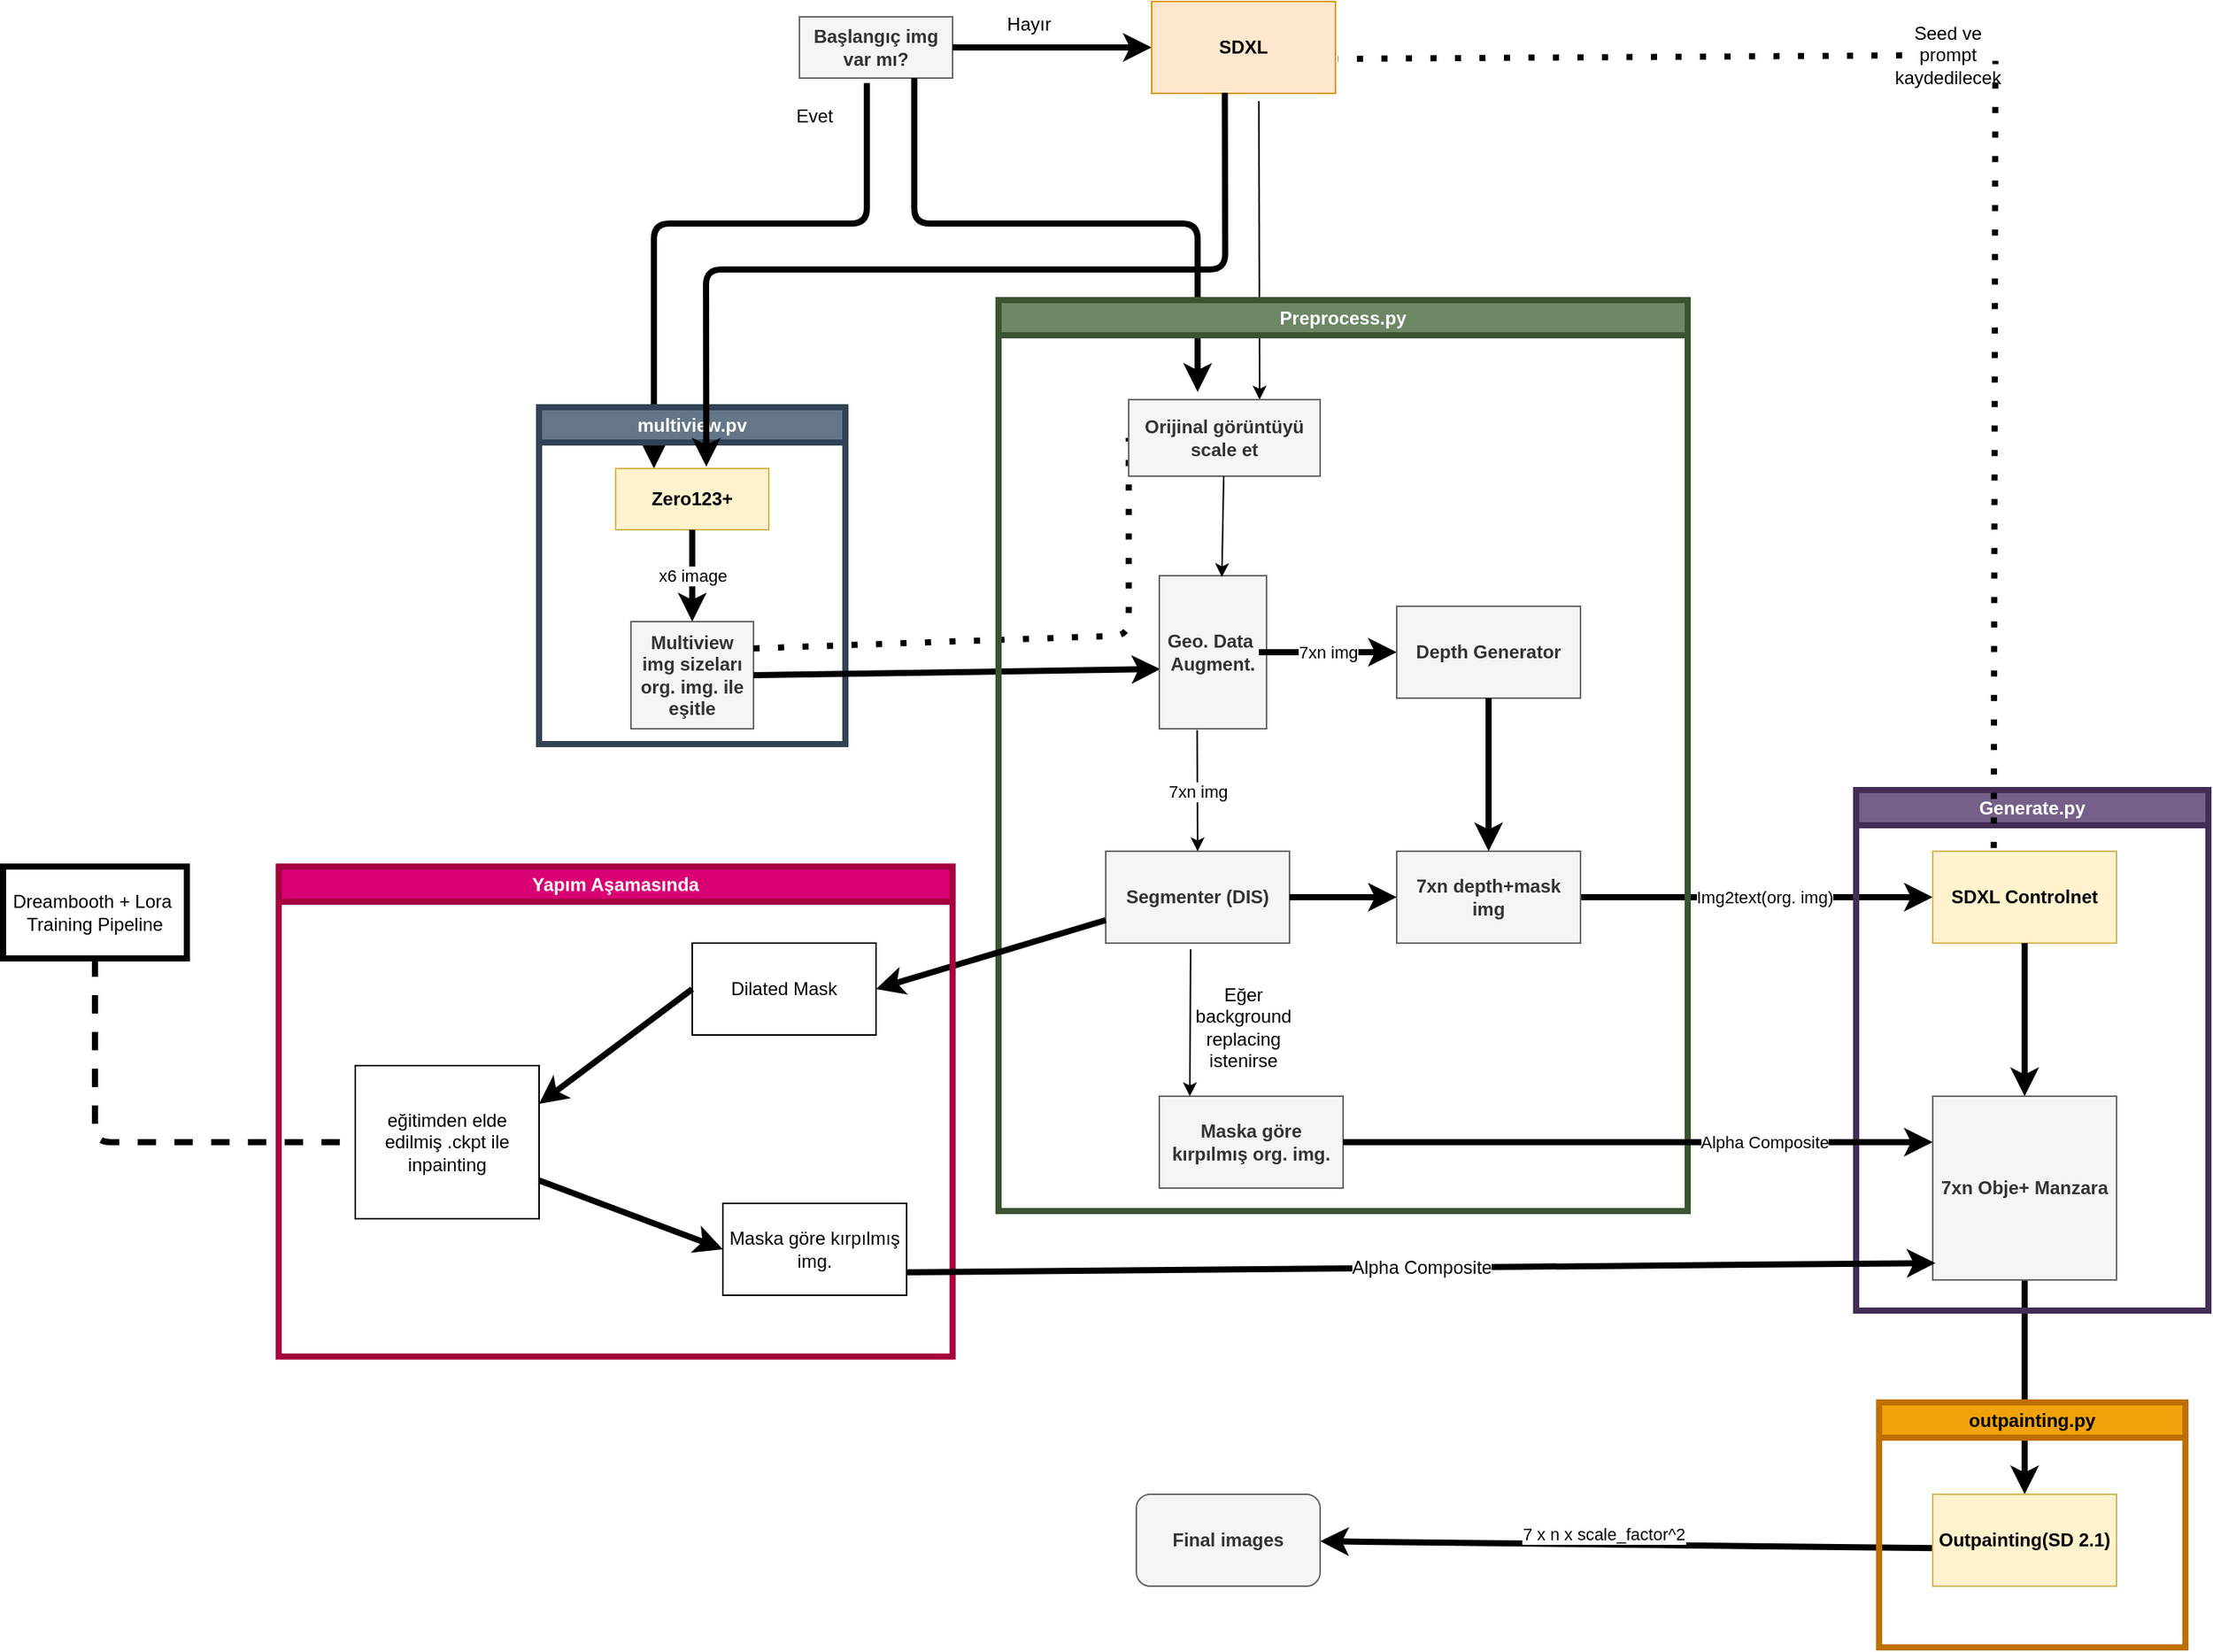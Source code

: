 <mxfile>
    <diagram id="hPVOUDg_G7rmyEzOTdIj" name="Page-1">
        <mxGraphModel dx="1979" dy="1062" grid="1" gridSize="10" guides="1" tooltips="1" connect="1" arrows="1" fold="1" page="0" pageScale="1" pageWidth="850" pageHeight="1100" math="0" shadow="0">
            <root>
                <mxCell id="0"/>
                <mxCell id="1" parent="0"/>
                <mxCell id="2" value="Başlangıç img var mı?" style="rounded=0;whiteSpace=wrap;html=1;fillColor=#f5f5f5;fontColor=#333333;strokeColor=#666666;fontStyle=1;fontSize=12;" parent="1" vertex="1">
                    <mxGeometry x="50" y="-55" width="100" height="40" as="geometry"/>
                </mxCell>
                <mxCell id="7" value="" style="edgeStyle=none;orthogonalLoop=1;jettySize=auto;html=1;entryX=0;entryY=0.5;entryDx=0;entryDy=0;exitX=1;exitY=0.5;exitDx=0;exitDy=0;strokeWidth=4;" parent="1" source="2" edge="1" target="57">
                    <mxGeometry width="100" relative="1" as="geometry">
                        <mxPoint x="160" y="-25" as="sourcePoint"/>
                        <mxPoint x="240" y="40" as="targetPoint"/>
                        <Array as="points"/>
                    </mxGeometry>
                </mxCell>
                <mxCell id="8" value="" style="edgeStyle=none;orthogonalLoop=1;jettySize=auto;html=1;exitX=0.75;exitY=1;exitDx=0;exitDy=0;strokeWidth=4;" parent="1" source="2" edge="1">
                    <mxGeometry width="100" relative="1" as="geometry">
                        <mxPoint x="110" y="70" as="sourcePoint"/>
                        <mxPoint x="310" y="190" as="targetPoint"/>
                        <Array as="points">
                            <mxPoint x="125" y="80"/>
                            <mxPoint x="310" y="80"/>
                        </Array>
                    </mxGeometry>
                </mxCell>
                <mxCell id="11" value="" style="endArrow=classic;html=1;entryX=0.25;entryY=0;entryDx=0;entryDy=0;exitX=0.44;exitY=1.08;exitDx=0;exitDy=0;exitPerimeter=0;strokeWidth=4;" parent="1" edge="1" target="12" source="2">
                    <mxGeometry width="50" height="50" relative="1" as="geometry">
                        <mxPoint x="100" y="110" as="sourcePoint"/>
                        <mxPoint x="170" y="140" as="targetPoint"/>
                        <Array as="points">
                            <mxPoint x="94" y="80"/>
                            <mxPoint x="-45" y="80"/>
                        </Array>
                    </mxGeometry>
                </mxCell>
                <mxCell id="15" value="Evet" style="text;html=1;strokeColor=none;fillColor=none;align=center;verticalAlign=middle;whiteSpace=wrap;rounded=0;" parent="1" vertex="1">
                    <mxGeometry x="30" y="-5" width="60" height="30" as="geometry"/>
                </mxCell>
                <mxCell id="16" value="Hayır" style="text;html=1;strokeColor=none;fillColor=none;align=center;verticalAlign=middle;whiteSpace=wrap;rounded=0;" parent="1" vertex="1">
                    <mxGeometry x="170" y="-65" width="60" height="30" as="geometry"/>
                </mxCell>
                <mxCell id="39" value="" style="endArrow=classic;html=1;exitX=1;exitY=0.5;exitDx=0;exitDy=0;strokeWidth=4;" parent="1" source="34" target="41" edge="1">
                    <mxGeometry relative="1" as="geometry">
                        <mxPoint x="450" y="580" as="sourcePoint"/>
                        <mxPoint x="560" y="560" as="targetPoint"/>
                    </mxGeometry>
                </mxCell>
                <mxCell id="40" value="Img2text(org. img)" style="edgeLabel;resizable=0;html=1;align=center;verticalAlign=middle;" parent="39" connectable="0" vertex="1">
                    <mxGeometry relative="1" as="geometry">
                        <mxPoint x="5" as="offset"/>
                    </mxGeometry>
                </mxCell>
                <mxCell id="45" value="" style="endArrow=classic;html=1;exitX=0.5;exitY=1;exitDx=0;exitDy=0;strokeWidth=4;" parent="1" source="43" target="46" edge="1">
                    <mxGeometry width="50" height="50" relative="1" as="geometry">
                        <mxPoint x="650" y="740" as="sourcePoint"/>
                        <mxPoint x="630" y="790" as="targetPoint"/>
                    </mxGeometry>
                </mxCell>
                <mxCell id="48" value="" style="endArrow=classic;html=1;exitX=-0.002;exitY=0.586;exitDx=0;exitDy=0;exitPerimeter=0;strokeWidth=4;" edge="1" parent="1" source="46" target="50">
                    <mxGeometry relative="1" as="geometry">
                        <mxPoint x="320" y="700" as="sourcePoint"/>
                        <mxPoint x="350" y="815" as="targetPoint"/>
                        <Array as="points"/>
                    </mxGeometry>
                </mxCell>
                <mxCell id="49" value="7 x n x scale_factor^2" style="edgeLabel;resizable=0;html=1;align=center;verticalAlign=middle;" connectable="0" vertex="1" parent="48">
                    <mxGeometry relative="1" as="geometry">
                        <mxPoint x="-15" y="-7" as="offset"/>
                    </mxGeometry>
                </mxCell>
                <mxCell id="50" value="Final images" style="rounded=1;whiteSpace=wrap;html=1;fillColor=#f5f5f5;fontColor=#333333;strokeColor=#666666;fontStyle=1;fontSize=12;" vertex="1" parent="1">
                    <mxGeometry x="270" y="910" width="120" height="60" as="geometry"/>
                </mxCell>
                <mxCell id="57" value="SDXL" style="rounded=0;whiteSpace=wrap;html=1;fillColor=#ffe6cc;strokeColor=#d79b00;fontColor=#000000;fontStyle=1;fontSize=12;" vertex="1" parent="1">
                    <mxGeometry x="280" y="-65" width="120" height="60" as="geometry"/>
                </mxCell>
                <mxCell id="59" value="" style="endArrow=classic;html=1;entryX=0.684;entryY=0;entryDx=0;entryDy=0;entryPerimeter=0;" edge="1" parent="1" target="17">
                    <mxGeometry width="50" height="50" relative="1" as="geometry">
                        <mxPoint x="350" as="sourcePoint"/>
                        <mxPoint x="350" y="190" as="targetPoint"/>
                    </mxGeometry>
                </mxCell>
                <mxCell id="61" value="multiview.pv" style="swimlane;whiteSpace=wrap;html=1;fillColor=#647687;strokeColor=#314354;fontColor=#ffffff;strokeWidth=4;perimeterSpacing=1;" vertex="1" parent="1">
                    <mxGeometry x="-120" y="200" width="200" height="220" as="geometry">
                        <mxRectangle x="-120" y="200" width="110" height="30" as="alternateBounds"/>
                    </mxGeometry>
                </mxCell>
                <mxCell id="19" value="Multiview img sizeları org. img. ile eşitle" style="rounded=0;whiteSpace=wrap;html=1;fillColor=#f5f5f5;fontColor=#333333;strokeColor=#666666;fontStyle=1;fontSize=12;" parent="61" vertex="1">
                    <mxGeometry x="60" y="140" width="80" height="70" as="geometry"/>
                </mxCell>
                <mxCell id="12" value="Zero123+" style="rounded=0;whiteSpace=wrap;html=1;fillColor=#fff2cc;strokeColor=#d6b656;fontColor=#000000;fontStyle=1;fontSize=12;" parent="61" vertex="1">
                    <mxGeometry x="50" y="40" width="100" height="40" as="geometry"/>
                </mxCell>
                <mxCell id="13" value="" style="endArrow=classic;html=1;exitX=0.5;exitY=1;exitDx=0;exitDy=0;entryX=0.5;entryY=0;entryDx=0;entryDy=0;strokeWidth=4;" parent="61" source="12" target="19" edge="1">
                    <mxGeometry relative="1" as="geometry">
                        <mxPoint x="-190" y="140" as="sourcePoint"/>
                        <mxPoint x="-180" y="170" as="targetPoint"/>
                    </mxGeometry>
                </mxCell>
                <mxCell id="14" value="x6 image" style="edgeLabel;resizable=0;html=1;align=center;verticalAlign=middle;" parent="13" connectable="0" vertex="1">
                    <mxGeometry relative="1" as="geometry"/>
                </mxCell>
                <mxCell id="63" value="" style="endArrow=classic;html=1;exitX=1;exitY=0.5;exitDx=0;exitDy=0;entryX=0.009;entryY=0.61;entryDx=0;entryDy=0;entryPerimeter=0;strokeWidth=4;" edge="1" parent="1" source="19" target="22">
                    <mxGeometry width="50" height="50" relative="1" as="geometry">
                        <mxPoint x="-20" y="380" as="sourcePoint"/>
                        <mxPoint x="290" y="370" as="targetPoint"/>
                    </mxGeometry>
                </mxCell>
                <mxCell id="64" value="" style="endArrow=none;dashed=1;html=1;dashPattern=1 3;strokeWidth=4;entryX=0;entryY=0.5;entryDx=0;entryDy=0;exitX=1;exitY=0.25;exitDx=0;exitDy=0;" edge="1" parent="1" source="19" target="17">
                    <mxGeometry width="50" height="50" relative="1" as="geometry">
                        <mxPoint x="120" y="320" as="sourcePoint"/>
                        <mxPoint x="170" y="270" as="targetPoint"/>
                        <Array as="points">
                            <mxPoint x="265" y="349"/>
                        </Array>
                    </mxGeometry>
                </mxCell>
                <mxCell id="66" value="Preprocess.py" style="swimlane;whiteSpace=wrap;html=1;fillColor=#6d8764;fontColor=#ffffff;strokeColor=#3A5431;strokeWidth=4;perimeterSpacing=1;" vertex="1" parent="1">
                    <mxGeometry x="180" y="130" width="450" height="595" as="geometry">
                        <mxRectangle x="180" y="130" width="120" height="30" as="alternateBounds"/>
                    </mxGeometry>
                </mxCell>
                <mxCell id="17" value="Orijinal görüntüyü scale et" style="rounded=0;whiteSpace=wrap;html=1;fillColor=#f5f5f5;fontColor=#333333;strokeColor=#666666;fontStyle=1;fontSize=12;" parent="66" vertex="1">
                    <mxGeometry x="85" y="65" width="125" height="50" as="geometry"/>
                </mxCell>
                <mxCell id="22" value="Geo. Data&amp;nbsp;&lt;br style=&quot;font-size: 12px;&quot;&gt;Augment." style="rounded=0;whiteSpace=wrap;html=1;fillColor=#f5f5f5;fontColor=#333333;strokeColor=#666666;fontStyle=1;fontSize=12;" parent="66" vertex="1">
                    <mxGeometry x="105" y="180" width="70" height="100" as="geometry"/>
                </mxCell>
                <mxCell id="62" value="" style="endArrow=classic;html=1;entryX=0.583;entryY=0.009;entryDx=0;entryDy=0;entryPerimeter=0;" edge="1" parent="66" source="17" target="22">
                    <mxGeometry width="50" height="50" relative="1" as="geometry">
                        <mxPoint x="80" y="190" as="sourcePoint"/>
                        <mxPoint x="130" y="180" as="targetPoint"/>
                    </mxGeometry>
                </mxCell>
                <mxCell id="31" value="Depth Generator" style="rounded=0;whiteSpace=wrap;html=1;fillColor=#f5f5f5;fontColor=#333333;strokeColor=#666666;fontStyle=1;fontSize=12;" parent="66" vertex="1">
                    <mxGeometry x="260" y="200" width="120" height="60" as="geometry"/>
                </mxCell>
                <mxCell id="35" value="" style="endArrow=classic;html=1;exitX=0.929;exitY=0.5;exitDx=0;exitDy=0;exitPerimeter=0;entryX=0;entryY=0.5;entryDx=0;entryDy=0;strokeWidth=4;" parent="66" source="22" target="31" edge="1">
                    <mxGeometry relative="1" as="geometry">
                        <mxPoint x="143.96" y="238.42" as="sourcePoint"/>
                        <mxPoint x="250" y="240" as="targetPoint"/>
                    </mxGeometry>
                </mxCell>
                <mxCell id="36" value="7xn img" style="edgeLabel;resizable=0;html=1;align=center;verticalAlign=middle;" parent="35" connectable="0" vertex="1">
                    <mxGeometry relative="1" as="geometry"/>
                </mxCell>
                <mxCell id="34" value="7xn depth+mask img" style="rounded=0;whiteSpace=wrap;html=1;fillColor=#f5f5f5;fontColor=#333333;strokeColor=#666666;fontStyle=1;fontSize=12;" parent="66" vertex="1">
                    <mxGeometry x="260" y="360" width="120" height="60" as="geometry"/>
                </mxCell>
                <mxCell id="33" value="" style="endArrow=classic;html=1;exitX=0.5;exitY=1;exitDx=0;exitDy=0;strokeWidth=4;" parent="66" source="31" target="34" edge="1">
                    <mxGeometry width="50" height="50" relative="1" as="geometry">
                        <mxPoint x="165" y="410" as="sourcePoint"/>
                        <mxPoint x="310" y="360" as="targetPoint"/>
                    </mxGeometry>
                </mxCell>
                <mxCell id="30" value="Segmenter (DIS)" style="rounded=0;whiteSpace=wrap;html=1;fillColor=#f5f5f5;fontColor=#333333;strokeColor=#666666;fontStyle=1;fontSize=12;" parent="66" vertex="1">
                    <mxGeometry x="70" y="360" width="120" height="60" as="geometry"/>
                </mxCell>
                <mxCell id="32" value="" style="endArrow=classic;html=1;exitX=1;exitY=0.5;exitDx=0;exitDy=0;entryX=0;entryY=0.5;entryDx=0;entryDy=0;strokeWidth=4;" parent="66" source="30" edge="1" target="34">
                    <mxGeometry width="50" height="50" relative="1" as="geometry">
                        <mxPoint x="230" y="410" as="sourcePoint"/>
                        <mxPoint x="250" y="400" as="targetPoint"/>
                    </mxGeometry>
                </mxCell>
                <mxCell id="37" value="" style="endArrow=classic;html=1;entryX=0.5;entryY=0;entryDx=0;entryDy=0;exitX=0.353;exitY=1.009;exitDx=0;exitDy=0;exitPerimeter=0;" parent="66" source="22" target="30" edge="1">
                    <mxGeometry relative="1" as="geometry">
                        <mxPoint x="110" y="290" as="sourcePoint"/>
                        <mxPoint x="260" y="250" as="targetPoint"/>
                    </mxGeometry>
                </mxCell>
                <mxCell id="38" value="7xn img" style="edgeLabel;resizable=0;html=1;align=center;verticalAlign=middle;" parent="37" connectable="0" vertex="1">
                    <mxGeometry relative="1" as="geometry"/>
                </mxCell>
                <mxCell id="54" value="Maska göre kırpılmış org. img." style="rounded=0;whiteSpace=wrap;html=1;fillColor=#f5f5f5;fontColor=#333333;strokeColor=#666666;fontStyle=1;fontSize=12;" vertex="1" parent="66">
                    <mxGeometry x="105" y="520" width="120" height="60" as="geometry"/>
                </mxCell>
                <mxCell id="55" value="" style="endArrow=classic;html=1;exitX=0.462;exitY=1.066;exitDx=0;exitDy=0;exitPerimeter=0;entryX=0.166;entryY=0;entryDx=0;entryDy=0;entryPerimeter=0;" edge="1" parent="66" source="30" target="54">
                    <mxGeometry width="50" height="50" relative="1" as="geometry">
                        <mxPoint x="230" y="510" as="sourcePoint"/>
                        <mxPoint x="280" y="460" as="targetPoint"/>
                    </mxGeometry>
                </mxCell>
                <mxCell id="67" value="Eğer background replacing istenirse" style="text;html=1;strokeColor=none;fillColor=none;align=center;verticalAlign=middle;whiteSpace=wrap;rounded=0;" vertex="1" parent="66">
                    <mxGeometry x="130" y="460" width="60" height="30" as="geometry"/>
                </mxCell>
                <mxCell id="68" value="Generate.py" style="swimlane;whiteSpace=wrap;html=1;fillColor=#76608a;fontColor=#ffffff;strokeColor=#432D57;strokeWidth=4;perimeterSpacing=1;" vertex="1" parent="1">
                    <mxGeometry x="740" y="450" width="230" height="340" as="geometry"/>
                </mxCell>
                <mxCell id="43" value="7xn Obje+ Manzara" style="rounded=0;whiteSpace=wrap;html=1;fillColor=#f5f5f5;fontColor=#333333;strokeColor=#666666;fontStyle=1;fontSize=12;" parent="68" vertex="1">
                    <mxGeometry x="50" y="200" width="120" height="120" as="geometry"/>
                </mxCell>
                <mxCell id="41" value="SDXL Controlnet" style="rounded=0;whiteSpace=wrap;html=1;fillColor=#fff2cc;strokeColor=#d6b656;fontColor=#000000;fontStyle=1;fontSize=12;" parent="68" vertex="1">
                    <mxGeometry x="50" y="40" width="120" height="60" as="geometry"/>
                </mxCell>
                <mxCell id="42" value="" style="endArrow=classic;html=1;exitX=0.5;exitY=1;exitDx=0;exitDy=0;entryX=0.5;entryY=0;entryDx=0;entryDy=0;strokeWidth=4;" parent="68" source="41" edge="1" target="43">
                    <mxGeometry width="50" height="50" relative="1" as="geometry">
                        <mxPoint x="-140" y="160" as="sourcePoint"/>
                        <mxPoint x="-110" y="210" as="targetPoint"/>
                    </mxGeometry>
                </mxCell>
                <mxCell id="69" value="outpainting.py" style="swimlane;whiteSpace=wrap;html=1;fillColor=#f0a30a;fontColor=#000000;strokeColor=#BD7000;strokeWidth=4;perimeterSpacing=1;" vertex="1" parent="1">
                    <mxGeometry x="755" y="850" width="200" height="160" as="geometry"/>
                </mxCell>
                <mxCell id="46" value="Outpainting(SD 2.1)" style="rounded=0;whiteSpace=wrap;html=1;fillColor=#fff2cc;strokeColor=#d6b656;fontColor=#000000;fontStyle=1;fontSize=12;" parent="69" vertex="1">
                    <mxGeometry x="35.0" y="60" width="120" height="60" as="geometry"/>
                </mxCell>
                <mxCell id="74" value="" style="endArrow=none;dashed=1;html=1;dashPattern=1 3;strokeWidth=4;entryX=1.015;entryY=0.624;entryDx=0;entryDy=0;entryPerimeter=0;startArrow=none;" edge="1" parent="1" source="75" target="57">
                    <mxGeometry width="50" height="50" relative="1" as="geometry">
                        <mxPoint x="680" y="520" as="sourcePoint"/>
                        <mxPoint x="390" y="70" as="targetPoint"/>
                    </mxGeometry>
                </mxCell>
                <mxCell id="76" value="" style="endArrow=none;dashed=1;html=1;dashPattern=1 3;strokeWidth=4;entryX=1.015;entryY=0.624;entryDx=0;entryDy=0;entryPerimeter=0;exitX=0.332;exitY=-0.035;exitDx=0;exitDy=0;exitPerimeter=0;" edge="1" parent="1" source="41" target="75">
                    <mxGeometry width="50" height="50" relative="1" as="geometry">
                        <mxPoint x="680" y="510" as="sourcePoint"/>
                        <mxPoint x="401.8" y="27.44" as="targetPoint"/>
                    </mxGeometry>
                </mxCell>
                <mxCell id="75" value="Seed ve prompt kaydedilecek" style="text;html=1;strokeColor=none;fillColor=none;align=center;verticalAlign=middle;whiteSpace=wrap;rounded=0;" vertex="1" parent="1">
                    <mxGeometry x="770" y="-45" width="60" height="30" as="geometry"/>
                </mxCell>
                <mxCell id="77" value="" style="endArrow=classic;html=1;exitX=1;exitY=0.5;exitDx=0;exitDy=0;entryX=0;entryY=0.25;entryDx=0;entryDy=0;strokeWidth=4;" edge="1" parent="1" source="54" target="43">
                    <mxGeometry relative="1" as="geometry">
                        <mxPoint x="660" y="680" as="sourcePoint"/>
                        <mxPoint x="760" y="680" as="targetPoint"/>
                    </mxGeometry>
                </mxCell>
                <mxCell id="78" value="Alpha Composite" style="edgeLabel;resizable=0;html=1;align=center;verticalAlign=middle;" connectable="0" vertex="1" parent="77">
                    <mxGeometry relative="1" as="geometry">
                        <mxPoint x="82" as="offset"/>
                    </mxGeometry>
                </mxCell>
                <mxCell id="80" value="" style="endArrow=classic;html=1;exitX=0.398;exitY=0.993;exitDx=0;exitDy=0;entryX=0.592;entryY=-0.03;entryDx=0;entryDy=0;entryPerimeter=0;exitPerimeter=0;strokeWidth=4;" edge="1" parent="1" source="57" target="12">
                    <mxGeometry width="50" height="50" relative="1" as="geometry">
                        <mxPoint x="330" y="130" as="sourcePoint"/>
                        <mxPoint x="380" y="80" as="targetPoint"/>
                        <Array as="points">
                            <mxPoint x="328" y="110"/>
                            <mxPoint x="90" y="110"/>
                            <mxPoint x="-11" y="110"/>
                        </Array>
                    </mxGeometry>
                </mxCell>
                <mxCell id="83" value="Dilated Mask" style="rounded=0;whiteSpace=wrap;html=1;" vertex="1" parent="1">
                    <mxGeometry x="-20" y="550" width="120" height="60" as="geometry"/>
                </mxCell>
                <mxCell id="84" value="eğitimden elde edilmiş .ckpt ile inpainting" style="rounded=0;whiteSpace=wrap;html=1;" vertex="1" parent="1">
                    <mxGeometry x="-240" y="630" width="120" height="100" as="geometry"/>
                </mxCell>
                <mxCell id="85" value="Maska göre kırpılmış img." style="rounded=0;whiteSpace=wrap;html=1;" vertex="1" parent="1">
                    <mxGeometry y="720" width="120" height="60" as="geometry"/>
                </mxCell>
                <mxCell id="86" value="" style="endArrow=classic;html=1;exitX=0;exitY=0.75;exitDx=0;exitDy=0;entryX=1;entryY=0.5;entryDx=0;entryDy=0;strokeWidth=4;" edge="1" parent="1" source="30" target="83">
                    <mxGeometry width="50" height="50" relative="1" as="geometry">
                        <mxPoint x="150" y="880" as="sourcePoint"/>
                        <mxPoint x="520" y="840" as="targetPoint"/>
                    </mxGeometry>
                </mxCell>
                <mxCell id="87" value="" style="endArrow=classic;html=1;exitX=0;exitY=0.5;exitDx=0;exitDy=0;entryX=1;entryY=0.25;entryDx=0;entryDy=0;strokeWidth=4;" edge="1" parent="1" source="83" target="84">
                    <mxGeometry width="50" height="50" relative="1" as="geometry">
                        <mxPoint x="420" y="750" as="sourcePoint"/>
                        <mxPoint x="470" y="700" as="targetPoint"/>
                    </mxGeometry>
                </mxCell>
                <mxCell id="88" value="" style="endArrow=classic;html=1;exitX=1;exitY=0.75;exitDx=0;exitDy=0;entryX=0;entryY=0.5;entryDx=0;entryDy=0;strokeWidth=4;" edge="1" parent="1" source="84" target="85">
                    <mxGeometry width="50" height="50" relative="1" as="geometry">
                        <mxPoint x="420" y="750" as="sourcePoint"/>
                        <mxPoint x="470" y="700" as="targetPoint"/>
                    </mxGeometry>
                </mxCell>
                <mxCell id="92" value="Yapım Aşamasında" style="swimlane;whiteSpace=wrap;html=1;fillColor=#d80073;fontColor=#ffffff;strokeColor=#A50040;strokeWidth=4;perimeterSpacing=1;" vertex="1" parent="1">
                    <mxGeometry x="-290" y="500" width="440" height="320" as="geometry"/>
                </mxCell>
                <mxCell id="94" value="" style="endArrow=classic;html=1;strokeWidth=4;fontSize=12;fontColor=#000000;entryX=0.015;entryY=0.908;entryDx=0;entryDy=0;entryPerimeter=0;exitX=1;exitY=0.75;exitDx=0;exitDy=0;" edge="1" parent="1" source="85" target="43">
                    <mxGeometry relative="1" as="geometry">
                        <mxPoint x="300" y="630" as="sourcePoint"/>
                        <mxPoint x="400" y="630" as="targetPoint"/>
                    </mxGeometry>
                </mxCell>
                <mxCell id="95" value="Alpha Composite" style="edgeLabel;resizable=0;html=1;align=center;verticalAlign=middle;strokeWidth=4;fontSize=12;fontColor=default;" connectable="0" vertex="1" parent="94">
                    <mxGeometry relative="1" as="geometry"/>
                </mxCell>
                <mxCell id="96" value="Dreambooth + Lora&amp;nbsp;&lt;br&gt;Training Pipeline" style="rounded=0;whiteSpace=wrap;html=1;strokeWidth=4;fontSize=12;fontColor=default;" vertex="1" parent="1">
                    <mxGeometry x="-470" y="500" width="120" height="60" as="geometry"/>
                </mxCell>
                <mxCell id="97" value="" style="endArrow=none;dashed=1;html=1;strokeWidth=4;fontSize=12;fontColor=default;exitX=0.5;exitY=1;exitDx=0;exitDy=0;entryX=0;entryY=0.5;entryDx=0;entryDy=0;" edge="1" parent="1" source="96" target="84">
                    <mxGeometry width="50" height="50" relative="1" as="geometry">
                        <mxPoint x="-270" y="560" as="sourcePoint"/>
                        <mxPoint x="-220" y="510" as="targetPoint"/>
                        <Array as="points">
                            <mxPoint x="-410" y="680"/>
                        </Array>
                    </mxGeometry>
                </mxCell>
            </root>
        </mxGraphModel>
    </diagram>
</mxfile>